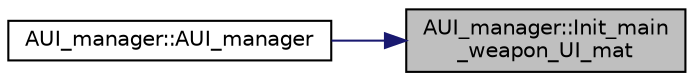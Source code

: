 digraph "AUI_manager::Init_main_weapon_UI_mat"
{
 // LATEX_PDF_SIZE
  edge [fontname="Helvetica",fontsize="10",labelfontname="Helvetica",labelfontsize="10"];
  node [fontname="Helvetica",fontsize="10",shape=record];
  rankdir="RL";
  Node1 [label="AUI_manager::Init_main\l_weapon_UI_mat",height=0.2,width=0.4,color="black", fillcolor="grey75", style="filled", fontcolor="black",tooltip="플레이어 무기 선택 UI 초기화"];
  Node1 -> Node2 [dir="back",color="midnightblue",fontsize="10",style="solid"];
  Node2 [label="AUI_manager::AUI_manager",height=0.2,width=0.4,color="black", fillcolor="white", style="filled",URL="$class_a_u_i__manager.html#a1d2bf1b6a52701e4b1517659e5c155d2",tooltip=" "];
}
